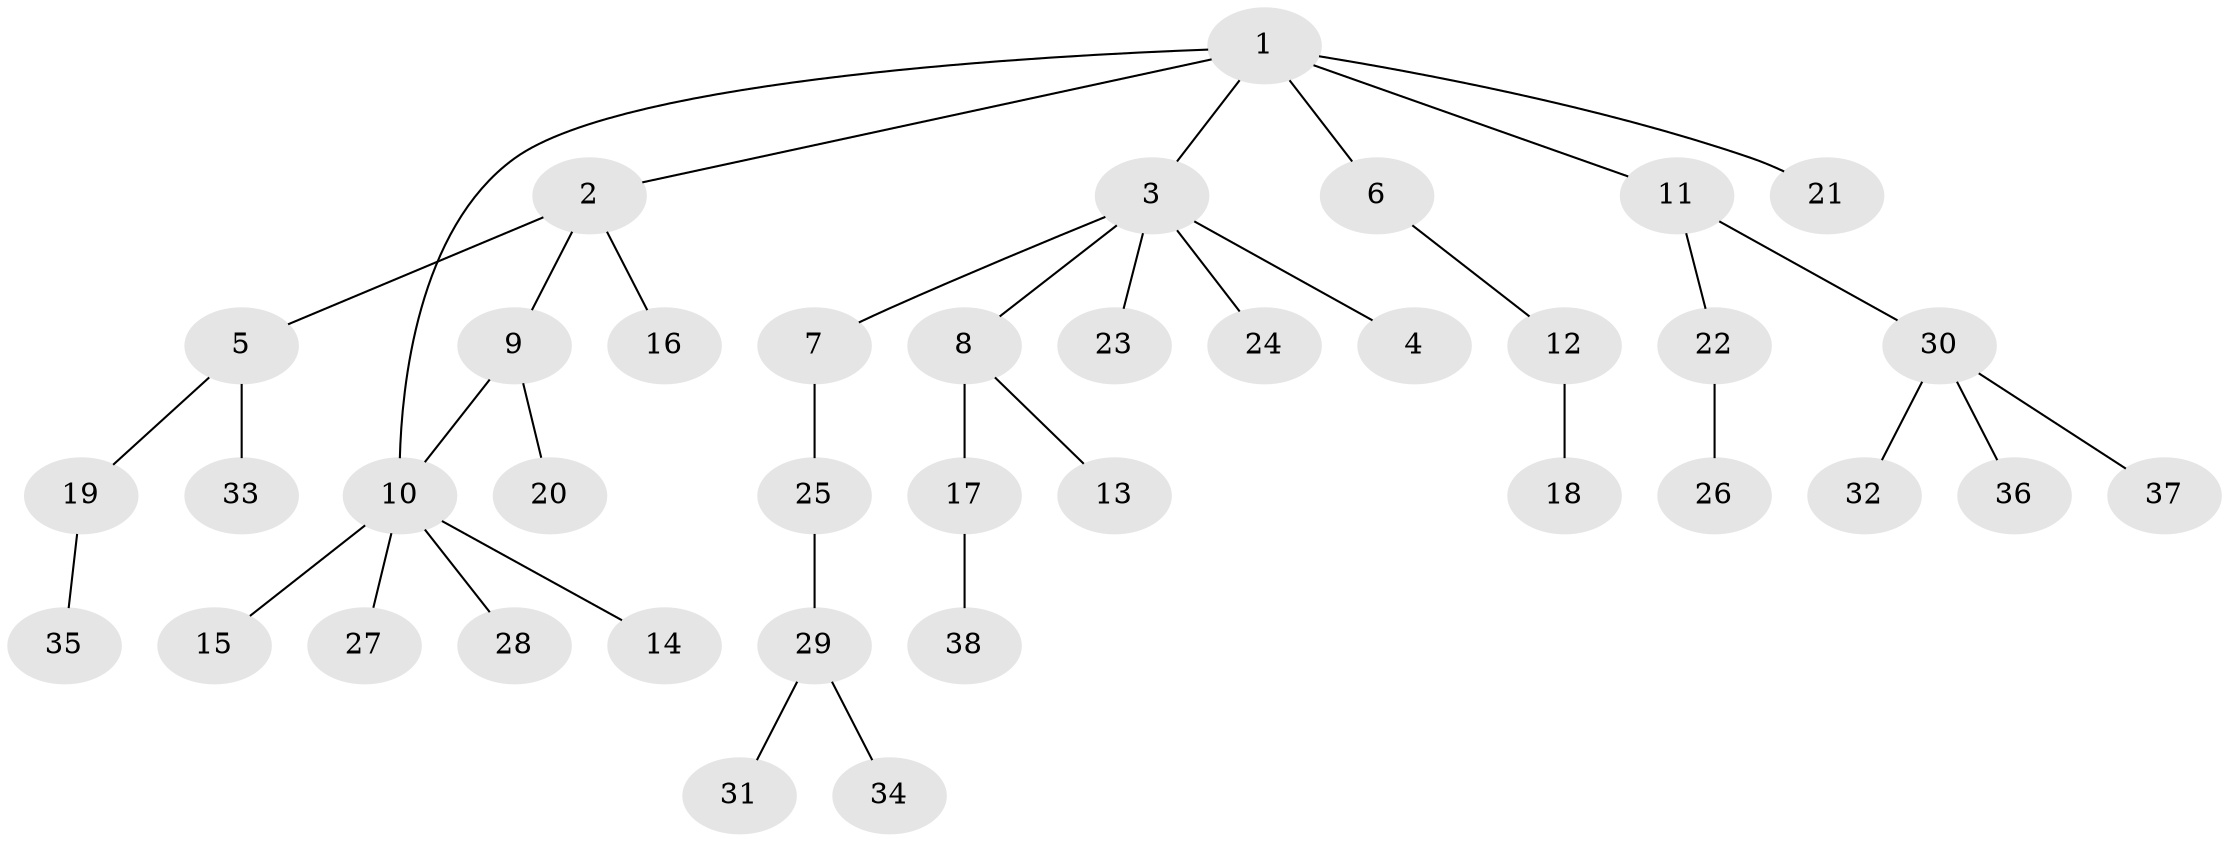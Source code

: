// original degree distribution, {4: 0.08064516129032258, 5: 0.03225806451612903, 7: 0.03225806451612903, 1: 0.5161290322580645, 3: 0.0967741935483871, 2: 0.24193548387096775}
// Generated by graph-tools (version 1.1) at 2025/48/03/04/25 22:48:46]
// undirected, 38 vertices, 38 edges
graph export_dot {
  node [color=gray90,style=filled];
  1;
  2;
  3;
  4;
  5;
  6;
  7;
  8;
  9;
  10;
  11;
  12;
  13;
  14;
  15;
  16;
  17;
  18;
  19;
  20;
  21;
  22;
  23;
  24;
  25;
  26;
  27;
  28;
  29;
  30;
  31;
  32;
  33;
  34;
  35;
  36;
  37;
  38;
  1 -- 2 [weight=1.0];
  1 -- 3 [weight=1.0];
  1 -- 6 [weight=1.0];
  1 -- 10 [weight=1.0];
  1 -- 11 [weight=1.0];
  1 -- 21 [weight=1.0];
  2 -- 5 [weight=1.0];
  2 -- 9 [weight=1.0];
  2 -- 16 [weight=1.0];
  3 -- 4 [weight=1.0];
  3 -- 7 [weight=1.0];
  3 -- 8 [weight=1.0];
  3 -- 23 [weight=1.0];
  3 -- 24 [weight=1.0];
  5 -- 19 [weight=1.0];
  5 -- 33 [weight=1.0];
  6 -- 12 [weight=1.0];
  7 -- 25 [weight=1.0];
  8 -- 13 [weight=1.0];
  8 -- 17 [weight=1.0];
  9 -- 10 [weight=1.0];
  9 -- 20 [weight=1.0];
  10 -- 14 [weight=1.0];
  10 -- 15 [weight=1.0];
  10 -- 27 [weight=1.0];
  10 -- 28 [weight=1.0];
  11 -- 22 [weight=1.0];
  11 -- 30 [weight=1.0];
  12 -- 18 [weight=1.0];
  17 -- 38 [weight=1.0];
  19 -- 35 [weight=1.0];
  22 -- 26 [weight=1.0];
  25 -- 29 [weight=1.0];
  29 -- 31 [weight=1.0];
  29 -- 34 [weight=1.0];
  30 -- 32 [weight=1.0];
  30 -- 36 [weight=1.0];
  30 -- 37 [weight=1.0];
}
